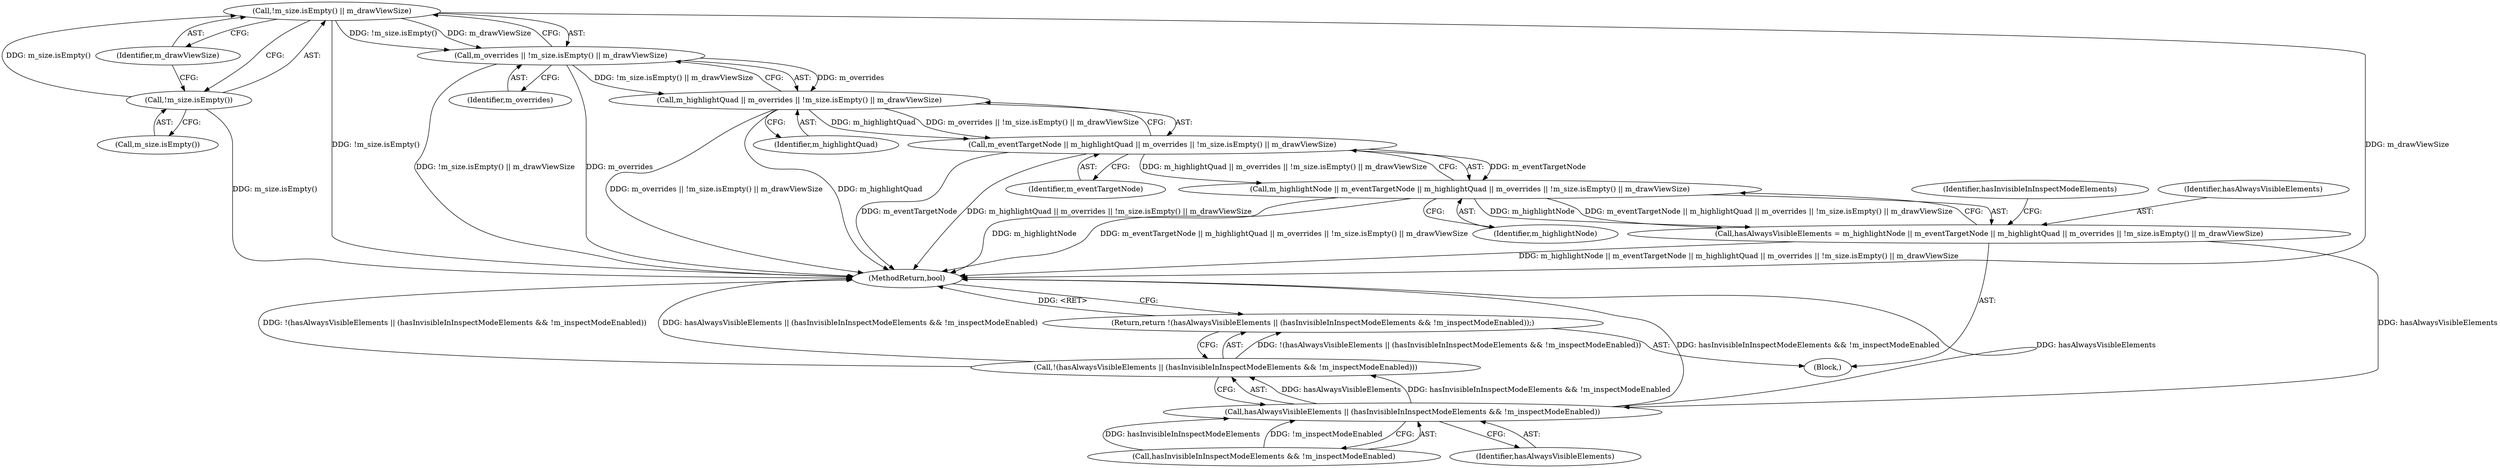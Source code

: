 digraph "1_Chrome_d4cd2b2c0953ad7e9fa988c234eb9361be80fe81_3@del" {
"1000113" [label="(Call,!m_size.isEmpty() || m_drawViewSize)"];
"1000114" [label="(Call,!m_size.isEmpty())"];
"1000111" [label="(Call,m_overrides || !m_size.isEmpty() || m_drawViewSize)"];
"1000109" [label="(Call,m_highlightQuad || m_overrides || !m_size.isEmpty() || m_drawViewSize)"];
"1000107" [label="(Call,m_eventTargetNode || m_highlightQuad || m_overrides || !m_size.isEmpty() || m_drawViewSize)"];
"1000105" [label="(Call,m_highlightNode || m_eventTargetNode || m_highlightQuad || m_overrides || !m_size.isEmpty() || m_drawViewSize)"];
"1000103" [label="(Call,hasAlwaysVisibleElements = m_highlightNode || m_eventTargetNode || m_highlightQuad || m_overrides || !m_size.isEmpty() || m_drawViewSize)"];
"1000124" [label="(Call,hasAlwaysVisibleElements || (hasInvisibleInInspectModeElements && !m_inspectModeEnabled))"];
"1000123" [label="(Call,!(hasAlwaysVisibleElements || (hasInvisibleInInspectModeElements && !m_inspectModeEnabled)))"];
"1000122" [label="(Return,return !(hasAlwaysVisibleElements || (hasInvisibleInInspectModeElements && !m_inspectModeEnabled));)"];
"1000105" [label="(Call,m_highlightNode || m_eventTargetNode || m_highlightQuad || m_overrides || !m_size.isEmpty() || m_drawViewSize)"];
"1000126" [label="(Call,hasInvisibleInInspectModeElements && !m_inspectModeEnabled)"];
"1000103" [label="(Call,hasAlwaysVisibleElements = m_highlightNode || m_eventTargetNode || m_highlightQuad || m_overrides || !m_size.isEmpty() || m_drawViewSize)"];
"1000104" [label="(Identifier,hasAlwaysVisibleElements)"];
"1000113" [label="(Call,!m_size.isEmpty() || m_drawViewSize)"];
"1000124" [label="(Call,hasAlwaysVisibleElements || (hasInvisibleInInspectModeElements && !m_inspectModeEnabled))"];
"1000125" [label="(Identifier,hasAlwaysVisibleElements)"];
"1000111" [label="(Call,m_overrides || !m_size.isEmpty() || m_drawViewSize)"];
"1000110" [label="(Identifier,m_highlightQuad)"];
"1000116" [label="(Identifier,m_drawViewSize)"];
"1000115" [label="(Call,m_size.isEmpty())"];
"1000107" [label="(Call,m_eventTargetNode || m_highlightQuad || m_overrides || !m_size.isEmpty() || m_drawViewSize)"];
"1000106" [label="(Identifier,m_highlightNode)"];
"1000108" [label="(Identifier,m_eventTargetNode)"];
"1000119" [label="(Identifier,hasInvisibleInInspectModeElements)"];
"1000122" [label="(Return,return !(hasAlwaysVisibleElements || (hasInvisibleInInspectModeElements && !m_inspectModeEnabled));)"];
"1000101" [label="(Block,)"];
"1000114" [label="(Call,!m_size.isEmpty())"];
"1000123" [label="(Call,!(hasAlwaysVisibleElements || (hasInvisibleInInspectModeElements && !m_inspectModeEnabled)))"];
"1000109" [label="(Call,m_highlightQuad || m_overrides || !m_size.isEmpty() || m_drawViewSize)"];
"1000112" [label="(Identifier,m_overrides)"];
"1000130" [label="(MethodReturn,bool)"];
"1000113" -> "1000111"  [label="AST: "];
"1000113" -> "1000114"  [label="CFG: "];
"1000113" -> "1000116"  [label="CFG: "];
"1000114" -> "1000113"  [label="AST: "];
"1000116" -> "1000113"  [label="AST: "];
"1000111" -> "1000113"  [label="CFG: "];
"1000113" -> "1000130"  [label="DDG: !m_size.isEmpty()"];
"1000113" -> "1000130"  [label="DDG: m_drawViewSize"];
"1000113" -> "1000111"  [label="DDG: !m_size.isEmpty()"];
"1000113" -> "1000111"  [label="DDG: m_drawViewSize"];
"1000114" -> "1000113"  [label="DDG: m_size.isEmpty()"];
"1000114" -> "1000115"  [label="CFG: "];
"1000115" -> "1000114"  [label="AST: "];
"1000116" -> "1000114"  [label="CFG: "];
"1000114" -> "1000130"  [label="DDG: m_size.isEmpty()"];
"1000111" -> "1000109"  [label="AST: "];
"1000111" -> "1000112"  [label="CFG: "];
"1000112" -> "1000111"  [label="AST: "];
"1000109" -> "1000111"  [label="CFG: "];
"1000111" -> "1000130"  [label="DDG: m_overrides"];
"1000111" -> "1000130"  [label="DDG: !m_size.isEmpty() || m_drawViewSize"];
"1000111" -> "1000109"  [label="DDG: m_overrides"];
"1000111" -> "1000109"  [label="DDG: !m_size.isEmpty() || m_drawViewSize"];
"1000109" -> "1000107"  [label="AST: "];
"1000109" -> "1000110"  [label="CFG: "];
"1000110" -> "1000109"  [label="AST: "];
"1000107" -> "1000109"  [label="CFG: "];
"1000109" -> "1000130"  [label="DDG: m_highlightQuad"];
"1000109" -> "1000130"  [label="DDG: m_overrides || !m_size.isEmpty() || m_drawViewSize"];
"1000109" -> "1000107"  [label="DDG: m_highlightQuad"];
"1000109" -> "1000107"  [label="DDG: m_overrides || !m_size.isEmpty() || m_drawViewSize"];
"1000107" -> "1000105"  [label="AST: "];
"1000107" -> "1000108"  [label="CFG: "];
"1000108" -> "1000107"  [label="AST: "];
"1000105" -> "1000107"  [label="CFG: "];
"1000107" -> "1000130"  [label="DDG: m_eventTargetNode"];
"1000107" -> "1000130"  [label="DDG: m_highlightQuad || m_overrides || !m_size.isEmpty() || m_drawViewSize"];
"1000107" -> "1000105"  [label="DDG: m_eventTargetNode"];
"1000107" -> "1000105"  [label="DDG: m_highlightQuad || m_overrides || !m_size.isEmpty() || m_drawViewSize"];
"1000105" -> "1000103"  [label="AST: "];
"1000105" -> "1000106"  [label="CFG: "];
"1000106" -> "1000105"  [label="AST: "];
"1000103" -> "1000105"  [label="CFG: "];
"1000105" -> "1000130"  [label="DDG: m_eventTargetNode || m_highlightQuad || m_overrides || !m_size.isEmpty() || m_drawViewSize"];
"1000105" -> "1000130"  [label="DDG: m_highlightNode"];
"1000105" -> "1000103"  [label="DDG: m_highlightNode"];
"1000105" -> "1000103"  [label="DDG: m_eventTargetNode || m_highlightQuad || m_overrides || !m_size.isEmpty() || m_drawViewSize"];
"1000103" -> "1000101"  [label="AST: "];
"1000104" -> "1000103"  [label="AST: "];
"1000119" -> "1000103"  [label="CFG: "];
"1000103" -> "1000130"  [label="DDG: m_highlightNode || m_eventTargetNode || m_highlightQuad || m_overrides || !m_size.isEmpty() || m_drawViewSize"];
"1000103" -> "1000124"  [label="DDG: hasAlwaysVisibleElements"];
"1000124" -> "1000123"  [label="AST: "];
"1000124" -> "1000125"  [label="CFG: "];
"1000124" -> "1000126"  [label="CFG: "];
"1000125" -> "1000124"  [label="AST: "];
"1000126" -> "1000124"  [label="AST: "];
"1000123" -> "1000124"  [label="CFG: "];
"1000124" -> "1000130"  [label="DDG: hasInvisibleInInspectModeElements && !m_inspectModeEnabled"];
"1000124" -> "1000130"  [label="DDG: hasAlwaysVisibleElements"];
"1000124" -> "1000123"  [label="DDG: hasAlwaysVisibleElements"];
"1000124" -> "1000123"  [label="DDG: hasInvisibleInInspectModeElements && !m_inspectModeEnabled"];
"1000126" -> "1000124"  [label="DDG: hasInvisibleInInspectModeElements"];
"1000126" -> "1000124"  [label="DDG: !m_inspectModeEnabled"];
"1000123" -> "1000122"  [label="AST: "];
"1000122" -> "1000123"  [label="CFG: "];
"1000123" -> "1000130"  [label="DDG: !(hasAlwaysVisibleElements || (hasInvisibleInInspectModeElements && !m_inspectModeEnabled))"];
"1000123" -> "1000130"  [label="DDG: hasAlwaysVisibleElements || (hasInvisibleInInspectModeElements && !m_inspectModeEnabled)"];
"1000123" -> "1000122"  [label="DDG: !(hasAlwaysVisibleElements || (hasInvisibleInInspectModeElements && !m_inspectModeEnabled))"];
"1000122" -> "1000101"  [label="AST: "];
"1000130" -> "1000122"  [label="CFG: "];
"1000122" -> "1000130"  [label="DDG: <RET>"];
}
